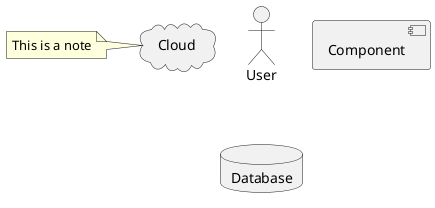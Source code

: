 @startuml


actor User

component Component

database Database

cloud Cloud


note left of Cloud
  This is a note
end note


@enduml
